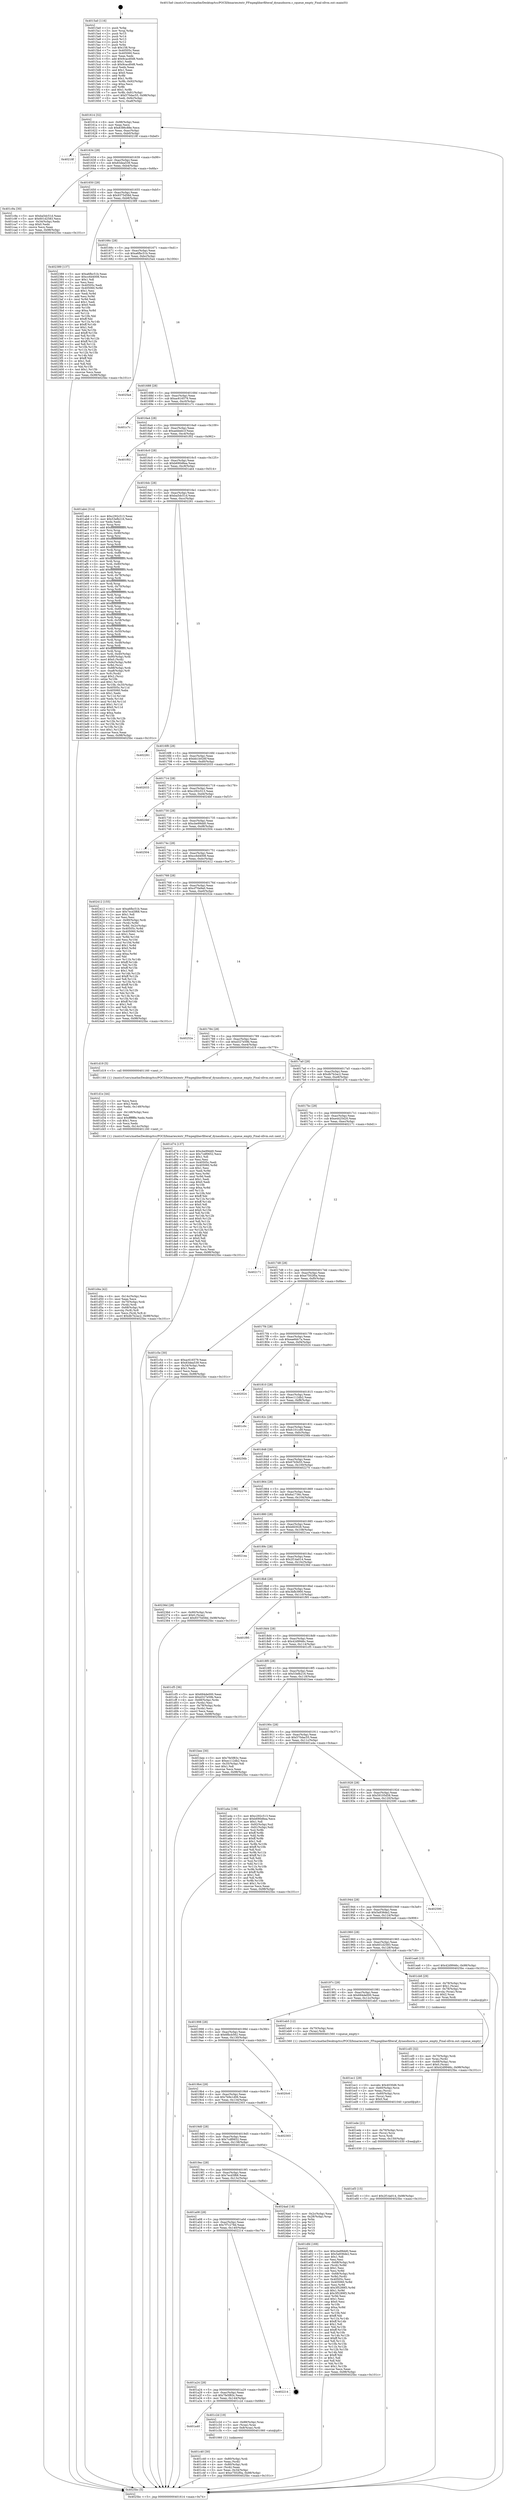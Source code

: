 digraph "0x4015a0" {
  label = "0x4015a0 (/mnt/c/Users/mathe/Desktop/tcc/POCII/binaries/extr_FFmpeglibavfilteraf_dynaudnorm.c_cqueue_empty_Final-ollvm.out::main(0))"
  labelloc = "t"
  node[shape=record]

  Entry [label="",width=0.3,height=0.3,shape=circle,fillcolor=black,style=filled]
  "0x401614" [label="{
     0x401614 [32]\l
     | [instrs]\l
     &nbsp;&nbsp;0x401614 \<+6\>: mov -0x98(%rbp),%eax\l
     &nbsp;&nbsp;0x40161a \<+2\>: mov %eax,%ecx\l
     &nbsp;&nbsp;0x40161c \<+6\>: sub $0x8386c88e,%ecx\l
     &nbsp;&nbsp;0x401622 \<+6\>: mov %eax,-0xac(%rbp)\l
     &nbsp;&nbsp;0x401628 \<+6\>: mov %ecx,-0xb0(%rbp)\l
     &nbsp;&nbsp;0x40162e \<+6\>: je 000000000040218f \<main+0xbef\>\l
  }"]
  "0x40218f" [label="{
     0x40218f\l
  }", style=dashed]
  "0x401634" [label="{
     0x401634 [28]\l
     | [instrs]\l
     &nbsp;&nbsp;0x401634 \<+5\>: jmp 0000000000401639 \<main+0x99\>\l
     &nbsp;&nbsp;0x401639 \<+6\>: mov -0xac(%rbp),%eax\l
     &nbsp;&nbsp;0x40163f \<+5\>: sub $0x83dea539,%eax\l
     &nbsp;&nbsp;0x401644 \<+6\>: mov %eax,-0xb4(%rbp)\l
     &nbsp;&nbsp;0x40164a \<+6\>: je 0000000000401c9a \<main+0x6fa\>\l
  }"]
  Exit [label="",width=0.3,height=0.3,shape=circle,fillcolor=black,style=filled,peripheries=2]
  "0x401c9a" [label="{
     0x401c9a [30]\l
     | [instrs]\l
     &nbsp;&nbsp;0x401c9a \<+5\>: mov $0xba5dc51d,%eax\l
     &nbsp;&nbsp;0x401c9f \<+5\>: mov $0x601d2583,%ecx\l
     &nbsp;&nbsp;0x401ca4 \<+3\>: mov -0x34(%rbp),%edx\l
     &nbsp;&nbsp;0x401ca7 \<+3\>: cmp $0x0,%edx\l
     &nbsp;&nbsp;0x401caa \<+3\>: cmove %ecx,%eax\l
     &nbsp;&nbsp;0x401cad \<+6\>: mov %eax,-0x98(%rbp)\l
     &nbsp;&nbsp;0x401cb3 \<+5\>: jmp 00000000004025bc \<main+0x101c\>\l
  }"]
  "0x401650" [label="{
     0x401650 [28]\l
     | [instrs]\l
     &nbsp;&nbsp;0x401650 \<+5\>: jmp 0000000000401655 \<main+0xb5\>\l
     &nbsp;&nbsp;0x401655 \<+6\>: mov -0xac(%rbp),%eax\l
     &nbsp;&nbsp;0x40165b \<+5\>: sub $0x9375d58d,%eax\l
     &nbsp;&nbsp;0x401660 \<+6\>: mov %eax,-0xb8(%rbp)\l
     &nbsp;&nbsp;0x401666 \<+6\>: je 0000000000402389 \<main+0xde9\>\l
  }"]
  "0x401ef3" [label="{
     0x401ef3 [15]\l
     | [instrs]\l
     &nbsp;&nbsp;0x401ef3 \<+10\>: movl $0x2f14a014,-0x98(%rbp)\l
     &nbsp;&nbsp;0x401efd \<+5\>: jmp 00000000004025bc \<main+0x101c\>\l
  }"]
  "0x402389" [label="{
     0x402389 [137]\l
     | [instrs]\l
     &nbsp;&nbsp;0x402389 \<+5\>: mov $0xa6fbc51b,%eax\l
     &nbsp;&nbsp;0x40238e \<+5\>: mov $0xcc6d4008,%ecx\l
     &nbsp;&nbsp;0x402393 \<+2\>: mov $0x1,%dl\l
     &nbsp;&nbsp;0x402395 \<+2\>: xor %esi,%esi\l
     &nbsp;&nbsp;0x402397 \<+7\>: mov 0x40505c,%edi\l
     &nbsp;&nbsp;0x40239e \<+8\>: mov 0x405060,%r8d\l
     &nbsp;&nbsp;0x4023a6 \<+3\>: sub $0x1,%esi\l
     &nbsp;&nbsp;0x4023a9 \<+3\>: mov %edi,%r9d\l
     &nbsp;&nbsp;0x4023ac \<+3\>: add %esi,%r9d\l
     &nbsp;&nbsp;0x4023af \<+4\>: imul %r9d,%edi\l
     &nbsp;&nbsp;0x4023b3 \<+3\>: and $0x1,%edi\l
     &nbsp;&nbsp;0x4023b6 \<+3\>: cmp $0x0,%edi\l
     &nbsp;&nbsp;0x4023b9 \<+4\>: sete %r10b\l
     &nbsp;&nbsp;0x4023bd \<+4\>: cmp $0xa,%r8d\l
     &nbsp;&nbsp;0x4023c1 \<+4\>: setl %r11b\l
     &nbsp;&nbsp;0x4023c5 \<+3\>: mov %r10b,%bl\l
     &nbsp;&nbsp;0x4023c8 \<+3\>: xor $0xff,%bl\l
     &nbsp;&nbsp;0x4023cb \<+3\>: mov %r11b,%r14b\l
     &nbsp;&nbsp;0x4023ce \<+4\>: xor $0xff,%r14b\l
     &nbsp;&nbsp;0x4023d2 \<+3\>: xor $0x1,%dl\l
     &nbsp;&nbsp;0x4023d5 \<+3\>: mov %bl,%r15b\l
     &nbsp;&nbsp;0x4023d8 \<+4\>: and $0xff,%r15b\l
     &nbsp;&nbsp;0x4023dc \<+3\>: and %dl,%r10b\l
     &nbsp;&nbsp;0x4023df \<+3\>: mov %r14b,%r12b\l
     &nbsp;&nbsp;0x4023e2 \<+4\>: and $0xff,%r12b\l
     &nbsp;&nbsp;0x4023e6 \<+3\>: and %dl,%r11b\l
     &nbsp;&nbsp;0x4023e9 \<+3\>: or %r10b,%r15b\l
     &nbsp;&nbsp;0x4023ec \<+3\>: or %r11b,%r12b\l
     &nbsp;&nbsp;0x4023ef \<+3\>: xor %r12b,%r15b\l
     &nbsp;&nbsp;0x4023f2 \<+3\>: or %r14b,%bl\l
     &nbsp;&nbsp;0x4023f5 \<+3\>: xor $0xff,%bl\l
     &nbsp;&nbsp;0x4023f8 \<+3\>: or $0x1,%dl\l
     &nbsp;&nbsp;0x4023fb \<+2\>: and %dl,%bl\l
     &nbsp;&nbsp;0x4023fd \<+3\>: or %bl,%r15b\l
     &nbsp;&nbsp;0x402400 \<+4\>: test $0x1,%r15b\l
     &nbsp;&nbsp;0x402404 \<+3\>: cmovne %ecx,%eax\l
     &nbsp;&nbsp;0x402407 \<+6\>: mov %eax,-0x98(%rbp)\l
     &nbsp;&nbsp;0x40240d \<+5\>: jmp 00000000004025bc \<main+0x101c\>\l
  }"]
  "0x40166c" [label="{
     0x40166c [28]\l
     | [instrs]\l
     &nbsp;&nbsp;0x40166c \<+5\>: jmp 0000000000401671 \<main+0xd1\>\l
     &nbsp;&nbsp;0x401671 \<+6\>: mov -0xac(%rbp),%eax\l
     &nbsp;&nbsp;0x401677 \<+5\>: sub $0xa6fbc51b,%eax\l
     &nbsp;&nbsp;0x40167c \<+6\>: mov %eax,-0xbc(%rbp)\l
     &nbsp;&nbsp;0x401682 \<+6\>: je 00000000004025a4 \<main+0x1004\>\l
  }"]
  "0x401ede" [label="{
     0x401ede [21]\l
     | [instrs]\l
     &nbsp;&nbsp;0x401ede \<+4\>: mov -0x70(%rbp),%rcx\l
     &nbsp;&nbsp;0x401ee2 \<+3\>: mov (%rcx),%rcx\l
     &nbsp;&nbsp;0x401ee5 \<+3\>: mov %rcx,%rdi\l
     &nbsp;&nbsp;0x401ee8 \<+6\>: mov %eax,-0x150(%rbp)\l
     &nbsp;&nbsp;0x401eee \<+5\>: call 0000000000401030 \<free@plt\>\l
     | [calls]\l
     &nbsp;&nbsp;0x401030 \{1\} (unknown)\l
  }"]
  "0x4025a4" [label="{
     0x4025a4\l
  }", style=dashed]
  "0x401688" [label="{
     0x401688 [28]\l
     | [instrs]\l
     &nbsp;&nbsp;0x401688 \<+5\>: jmp 000000000040168d \<main+0xed\>\l
     &nbsp;&nbsp;0x40168d \<+6\>: mov -0xac(%rbp),%eax\l
     &nbsp;&nbsp;0x401693 \<+5\>: sub $0xac616579,%eax\l
     &nbsp;&nbsp;0x401698 \<+6\>: mov %eax,-0xc0(%rbp)\l
     &nbsp;&nbsp;0x40169e \<+6\>: je 0000000000401c7c \<main+0x6dc\>\l
  }"]
  "0x401ec1" [label="{
     0x401ec1 [29]\l
     | [instrs]\l
     &nbsp;&nbsp;0x401ec1 \<+10\>: movabs $0x4030d6,%rdi\l
     &nbsp;&nbsp;0x401ecb \<+4\>: mov -0x60(%rbp),%rcx\l
     &nbsp;&nbsp;0x401ecf \<+2\>: mov %eax,(%rcx)\l
     &nbsp;&nbsp;0x401ed1 \<+4\>: mov -0x60(%rbp),%rcx\l
     &nbsp;&nbsp;0x401ed5 \<+2\>: mov (%rcx),%esi\l
     &nbsp;&nbsp;0x401ed7 \<+2\>: mov $0x0,%al\l
     &nbsp;&nbsp;0x401ed9 \<+5\>: call 0000000000401040 \<printf@plt\>\l
     | [calls]\l
     &nbsp;&nbsp;0x401040 \{1\} (unknown)\l
  }"]
  "0x401c7c" [label="{
     0x401c7c\l
  }", style=dashed]
  "0x4016a4" [label="{
     0x4016a4 [28]\l
     | [instrs]\l
     &nbsp;&nbsp;0x4016a4 \<+5\>: jmp 00000000004016a9 \<main+0x109\>\l
     &nbsp;&nbsp;0x4016a9 \<+6\>: mov -0xac(%rbp),%eax\l
     &nbsp;&nbsp;0x4016af \<+5\>: sub $0xaebbeb1f,%eax\l
     &nbsp;&nbsp;0x4016b4 \<+6\>: mov %eax,-0xc4(%rbp)\l
     &nbsp;&nbsp;0x4016ba \<+6\>: je 0000000000401f02 \<main+0x962\>\l
  }"]
  "0x401d4a" [label="{
     0x401d4a [42]\l
     | [instrs]\l
     &nbsp;&nbsp;0x401d4a \<+6\>: mov -0x14c(%rbp),%ecx\l
     &nbsp;&nbsp;0x401d50 \<+3\>: imul %eax,%ecx\l
     &nbsp;&nbsp;0x401d53 \<+4\>: mov -0x70(%rbp),%rdi\l
     &nbsp;&nbsp;0x401d57 \<+3\>: mov (%rdi),%rdi\l
     &nbsp;&nbsp;0x401d5a \<+4\>: mov -0x68(%rbp),%r8\l
     &nbsp;&nbsp;0x401d5e \<+3\>: movslq (%r8),%r8\l
     &nbsp;&nbsp;0x401d61 \<+4\>: mov %ecx,(%rdi,%r8,4)\l
     &nbsp;&nbsp;0x401d65 \<+10\>: movl $0xdb7b2ac2,-0x98(%rbp)\l
     &nbsp;&nbsp;0x401d6f \<+5\>: jmp 00000000004025bc \<main+0x101c\>\l
  }"]
  "0x401f02" [label="{
     0x401f02\l
  }", style=dashed]
  "0x4016c0" [label="{
     0x4016c0 [28]\l
     | [instrs]\l
     &nbsp;&nbsp;0x4016c0 \<+5\>: jmp 00000000004016c5 \<main+0x125\>\l
     &nbsp;&nbsp;0x4016c5 \<+6\>: mov -0xac(%rbp),%eax\l
     &nbsp;&nbsp;0x4016cb \<+5\>: sub $0xb690d6ea,%eax\l
     &nbsp;&nbsp;0x4016d0 \<+6\>: mov %eax,-0xc8(%rbp)\l
     &nbsp;&nbsp;0x4016d6 \<+6\>: je 0000000000401ab4 \<main+0x514\>\l
  }"]
  "0x401d1e" [label="{
     0x401d1e [44]\l
     | [instrs]\l
     &nbsp;&nbsp;0x401d1e \<+2\>: xor %ecx,%ecx\l
     &nbsp;&nbsp;0x401d20 \<+5\>: mov $0x2,%edx\l
     &nbsp;&nbsp;0x401d25 \<+6\>: mov %edx,-0x148(%rbp)\l
     &nbsp;&nbsp;0x401d2b \<+1\>: cltd\l
     &nbsp;&nbsp;0x401d2c \<+6\>: mov -0x148(%rbp),%esi\l
     &nbsp;&nbsp;0x401d32 \<+2\>: idiv %esi\l
     &nbsp;&nbsp;0x401d34 \<+6\>: imul $0xfffffffe,%edx,%edx\l
     &nbsp;&nbsp;0x401d3a \<+3\>: sub $0x1,%ecx\l
     &nbsp;&nbsp;0x401d3d \<+2\>: sub %ecx,%edx\l
     &nbsp;&nbsp;0x401d3f \<+6\>: mov %edx,-0x14c(%rbp)\l
     &nbsp;&nbsp;0x401d45 \<+5\>: call 0000000000401160 \<next_i\>\l
     | [calls]\l
     &nbsp;&nbsp;0x401160 \{1\} (/mnt/c/Users/mathe/Desktop/tcc/POCII/binaries/extr_FFmpeglibavfilteraf_dynaudnorm.c_cqueue_empty_Final-ollvm.out::next_i)\l
  }"]
  "0x401ab4" [label="{
     0x401ab4 [314]\l
     | [instrs]\l
     &nbsp;&nbsp;0x401ab4 \<+5\>: mov $0xc292c513,%eax\l
     &nbsp;&nbsp;0x401ab9 \<+5\>: mov $0x53efb216,%ecx\l
     &nbsp;&nbsp;0x401abe \<+2\>: xor %edx,%edx\l
     &nbsp;&nbsp;0x401ac0 \<+3\>: mov %rsp,%rsi\l
     &nbsp;&nbsp;0x401ac3 \<+4\>: add $0xfffffffffffffff0,%rsi\l
     &nbsp;&nbsp;0x401ac7 \<+3\>: mov %rsi,%rsp\l
     &nbsp;&nbsp;0x401aca \<+7\>: mov %rsi,-0x90(%rbp)\l
     &nbsp;&nbsp;0x401ad1 \<+3\>: mov %rsp,%rsi\l
     &nbsp;&nbsp;0x401ad4 \<+4\>: add $0xfffffffffffffff0,%rsi\l
     &nbsp;&nbsp;0x401ad8 \<+3\>: mov %rsi,%rsp\l
     &nbsp;&nbsp;0x401adb \<+3\>: mov %rsp,%rdi\l
     &nbsp;&nbsp;0x401ade \<+4\>: add $0xfffffffffffffff0,%rdi\l
     &nbsp;&nbsp;0x401ae2 \<+3\>: mov %rdi,%rsp\l
     &nbsp;&nbsp;0x401ae5 \<+7\>: mov %rdi,-0x88(%rbp)\l
     &nbsp;&nbsp;0x401aec \<+3\>: mov %rsp,%rdi\l
     &nbsp;&nbsp;0x401aef \<+4\>: add $0xfffffffffffffff0,%rdi\l
     &nbsp;&nbsp;0x401af3 \<+3\>: mov %rdi,%rsp\l
     &nbsp;&nbsp;0x401af6 \<+4\>: mov %rdi,-0x80(%rbp)\l
     &nbsp;&nbsp;0x401afa \<+3\>: mov %rsp,%rdi\l
     &nbsp;&nbsp;0x401afd \<+4\>: add $0xfffffffffffffff0,%rdi\l
     &nbsp;&nbsp;0x401b01 \<+3\>: mov %rdi,%rsp\l
     &nbsp;&nbsp;0x401b04 \<+4\>: mov %rdi,-0x78(%rbp)\l
     &nbsp;&nbsp;0x401b08 \<+3\>: mov %rsp,%rdi\l
     &nbsp;&nbsp;0x401b0b \<+4\>: add $0xfffffffffffffff0,%rdi\l
     &nbsp;&nbsp;0x401b0f \<+3\>: mov %rdi,%rsp\l
     &nbsp;&nbsp;0x401b12 \<+4\>: mov %rdi,-0x70(%rbp)\l
     &nbsp;&nbsp;0x401b16 \<+3\>: mov %rsp,%rdi\l
     &nbsp;&nbsp;0x401b19 \<+4\>: add $0xfffffffffffffff0,%rdi\l
     &nbsp;&nbsp;0x401b1d \<+3\>: mov %rdi,%rsp\l
     &nbsp;&nbsp;0x401b20 \<+4\>: mov %rdi,-0x68(%rbp)\l
     &nbsp;&nbsp;0x401b24 \<+3\>: mov %rsp,%rdi\l
     &nbsp;&nbsp;0x401b27 \<+4\>: add $0xfffffffffffffff0,%rdi\l
     &nbsp;&nbsp;0x401b2b \<+3\>: mov %rdi,%rsp\l
     &nbsp;&nbsp;0x401b2e \<+4\>: mov %rdi,-0x60(%rbp)\l
     &nbsp;&nbsp;0x401b32 \<+3\>: mov %rsp,%rdi\l
     &nbsp;&nbsp;0x401b35 \<+4\>: add $0xfffffffffffffff0,%rdi\l
     &nbsp;&nbsp;0x401b39 \<+3\>: mov %rdi,%rsp\l
     &nbsp;&nbsp;0x401b3c \<+4\>: mov %rdi,-0x58(%rbp)\l
     &nbsp;&nbsp;0x401b40 \<+3\>: mov %rsp,%rdi\l
     &nbsp;&nbsp;0x401b43 \<+4\>: add $0xfffffffffffffff0,%rdi\l
     &nbsp;&nbsp;0x401b47 \<+3\>: mov %rdi,%rsp\l
     &nbsp;&nbsp;0x401b4a \<+4\>: mov %rdi,-0x50(%rbp)\l
     &nbsp;&nbsp;0x401b4e \<+3\>: mov %rsp,%rdi\l
     &nbsp;&nbsp;0x401b51 \<+4\>: add $0xfffffffffffffff0,%rdi\l
     &nbsp;&nbsp;0x401b55 \<+3\>: mov %rdi,%rsp\l
     &nbsp;&nbsp;0x401b58 \<+4\>: mov %rdi,-0x48(%rbp)\l
     &nbsp;&nbsp;0x401b5c \<+3\>: mov %rsp,%rdi\l
     &nbsp;&nbsp;0x401b5f \<+4\>: add $0xfffffffffffffff0,%rdi\l
     &nbsp;&nbsp;0x401b63 \<+3\>: mov %rdi,%rsp\l
     &nbsp;&nbsp;0x401b66 \<+4\>: mov %rdi,-0x40(%rbp)\l
     &nbsp;&nbsp;0x401b6a \<+7\>: mov -0x90(%rbp),%rdi\l
     &nbsp;&nbsp;0x401b71 \<+6\>: movl $0x0,(%rdi)\l
     &nbsp;&nbsp;0x401b77 \<+7\>: mov -0x9c(%rbp),%r8d\l
     &nbsp;&nbsp;0x401b7e \<+3\>: mov %r8d,(%rsi)\l
     &nbsp;&nbsp;0x401b81 \<+7\>: mov -0x88(%rbp),%rdi\l
     &nbsp;&nbsp;0x401b88 \<+7\>: mov -0xa8(%rbp),%r9\l
     &nbsp;&nbsp;0x401b8f \<+3\>: mov %r9,(%rdi)\l
     &nbsp;&nbsp;0x401b92 \<+3\>: cmpl $0x2,(%rsi)\l
     &nbsp;&nbsp;0x401b95 \<+4\>: setne %r10b\l
     &nbsp;&nbsp;0x401b99 \<+4\>: and $0x1,%r10b\l
     &nbsp;&nbsp;0x401b9d \<+4\>: mov %r10b,-0x35(%rbp)\l
     &nbsp;&nbsp;0x401ba1 \<+8\>: mov 0x40505c,%r11d\l
     &nbsp;&nbsp;0x401ba9 \<+7\>: mov 0x405060,%ebx\l
     &nbsp;&nbsp;0x401bb0 \<+3\>: sub $0x1,%edx\l
     &nbsp;&nbsp;0x401bb3 \<+3\>: mov %r11d,%r14d\l
     &nbsp;&nbsp;0x401bb6 \<+3\>: add %edx,%r14d\l
     &nbsp;&nbsp;0x401bb9 \<+4\>: imul %r14d,%r11d\l
     &nbsp;&nbsp;0x401bbd \<+4\>: and $0x1,%r11d\l
     &nbsp;&nbsp;0x401bc1 \<+4\>: cmp $0x0,%r11d\l
     &nbsp;&nbsp;0x401bc5 \<+4\>: sete %r10b\l
     &nbsp;&nbsp;0x401bc9 \<+3\>: cmp $0xa,%ebx\l
     &nbsp;&nbsp;0x401bcc \<+4\>: setl %r15b\l
     &nbsp;&nbsp;0x401bd0 \<+3\>: mov %r10b,%r12b\l
     &nbsp;&nbsp;0x401bd3 \<+3\>: and %r15b,%r12b\l
     &nbsp;&nbsp;0x401bd6 \<+3\>: xor %r15b,%r10b\l
     &nbsp;&nbsp;0x401bd9 \<+3\>: or %r10b,%r12b\l
     &nbsp;&nbsp;0x401bdc \<+4\>: test $0x1,%r12b\l
     &nbsp;&nbsp;0x401be0 \<+3\>: cmovne %ecx,%eax\l
     &nbsp;&nbsp;0x401be3 \<+6\>: mov %eax,-0x98(%rbp)\l
     &nbsp;&nbsp;0x401be9 \<+5\>: jmp 00000000004025bc \<main+0x101c\>\l
  }"]
  "0x4016dc" [label="{
     0x4016dc [28]\l
     | [instrs]\l
     &nbsp;&nbsp;0x4016dc \<+5\>: jmp 00000000004016e1 \<main+0x141\>\l
     &nbsp;&nbsp;0x4016e1 \<+6\>: mov -0xac(%rbp),%eax\l
     &nbsp;&nbsp;0x4016e7 \<+5\>: sub $0xba5dc51d,%eax\l
     &nbsp;&nbsp;0x4016ec \<+6\>: mov %eax,-0xcc(%rbp)\l
     &nbsp;&nbsp;0x4016f2 \<+6\>: je 0000000000402261 \<main+0xcc1\>\l
  }"]
  "0x401cd5" [label="{
     0x401cd5 [32]\l
     | [instrs]\l
     &nbsp;&nbsp;0x401cd5 \<+4\>: mov -0x70(%rbp),%rdi\l
     &nbsp;&nbsp;0x401cd9 \<+3\>: mov %rax,(%rdi)\l
     &nbsp;&nbsp;0x401cdc \<+4\>: mov -0x68(%rbp),%rax\l
     &nbsp;&nbsp;0x401ce0 \<+6\>: movl $0x0,(%rax)\l
     &nbsp;&nbsp;0x401ce6 \<+10\>: movl $0x42d9946c,-0x98(%rbp)\l
     &nbsp;&nbsp;0x401cf0 \<+5\>: jmp 00000000004025bc \<main+0x101c\>\l
  }"]
  "0x402261" [label="{
     0x402261\l
  }", style=dashed]
  "0x4016f8" [label="{
     0x4016f8 [28]\l
     | [instrs]\l
     &nbsp;&nbsp;0x4016f8 \<+5\>: jmp 00000000004016fd \<main+0x15d\>\l
     &nbsp;&nbsp;0x4016fd \<+6\>: mov -0xac(%rbp),%eax\l
     &nbsp;&nbsp;0x401703 \<+5\>: sub $0xbb1b026f,%eax\l
     &nbsp;&nbsp;0x401708 \<+6\>: mov %eax,-0xd0(%rbp)\l
     &nbsp;&nbsp;0x40170e \<+6\>: je 0000000000402033 \<main+0xa93\>\l
  }"]
  "0x401c40" [label="{
     0x401c40 [30]\l
     | [instrs]\l
     &nbsp;&nbsp;0x401c40 \<+4\>: mov -0x80(%rbp),%rdi\l
     &nbsp;&nbsp;0x401c44 \<+2\>: mov %eax,(%rdi)\l
     &nbsp;&nbsp;0x401c46 \<+4\>: mov -0x80(%rbp),%rdi\l
     &nbsp;&nbsp;0x401c4a \<+2\>: mov (%rdi),%eax\l
     &nbsp;&nbsp;0x401c4c \<+3\>: mov %eax,-0x34(%rbp)\l
     &nbsp;&nbsp;0x401c4f \<+10\>: movl $0xe7502f0a,-0x98(%rbp)\l
     &nbsp;&nbsp;0x401c59 \<+5\>: jmp 00000000004025bc \<main+0x101c\>\l
  }"]
  "0x402033" [label="{
     0x402033\l
  }", style=dashed]
  "0x401714" [label="{
     0x401714 [28]\l
     | [instrs]\l
     &nbsp;&nbsp;0x401714 \<+5\>: jmp 0000000000401719 \<main+0x179\>\l
     &nbsp;&nbsp;0x401719 \<+6\>: mov -0xac(%rbp),%eax\l
     &nbsp;&nbsp;0x40171f \<+5\>: sub $0xc292c513,%eax\l
     &nbsp;&nbsp;0x401724 \<+6\>: mov %eax,-0xd4(%rbp)\l
     &nbsp;&nbsp;0x40172a \<+6\>: je 00000000004024bf \<main+0xf1f\>\l
  }"]
  "0x401a40" [label="{
     0x401a40\l
  }", style=dashed]
  "0x4024bf" [label="{
     0x4024bf\l
  }", style=dashed]
  "0x401730" [label="{
     0x401730 [28]\l
     | [instrs]\l
     &nbsp;&nbsp;0x401730 \<+5\>: jmp 0000000000401735 \<main+0x195\>\l
     &nbsp;&nbsp;0x401735 \<+6\>: mov -0xac(%rbp),%eax\l
     &nbsp;&nbsp;0x40173b \<+5\>: sub $0xcbe99dd0,%eax\l
     &nbsp;&nbsp;0x401740 \<+6\>: mov %eax,-0xd8(%rbp)\l
     &nbsp;&nbsp;0x401746 \<+6\>: je 0000000000402504 \<main+0xf64\>\l
  }"]
  "0x401c2d" [label="{
     0x401c2d [19]\l
     | [instrs]\l
     &nbsp;&nbsp;0x401c2d \<+7\>: mov -0x88(%rbp),%rax\l
     &nbsp;&nbsp;0x401c34 \<+3\>: mov (%rax),%rax\l
     &nbsp;&nbsp;0x401c37 \<+4\>: mov 0x8(%rax),%rdi\l
     &nbsp;&nbsp;0x401c3b \<+5\>: call 0000000000401060 \<atoi@plt\>\l
     | [calls]\l
     &nbsp;&nbsp;0x401060 \{1\} (unknown)\l
  }"]
  "0x402504" [label="{
     0x402504\l
  }", style=dashed]
  "0x40174c" [label="{
     0x40174c [28]\l
     | [instrs]\l
     &nbsp;&nbsp;0x40174c \<+5\>: jmp 0000000000401751 \<main+0x1b1\>\l
     &nbsp;&nbsp;0x401751 \<+6\>: mov -0xac(%rbp),%eax\l
     &nbsp;&nbsp;0x401757 \<+5\>: sub $0xcc6d4008,%eax\l
     &nbsp;&nbsp;0x40175c \<+6\>: mov %eax,-0xdc(%rbp)\l
     &nbsp;&nbsp;0x401762 \<+6\>: je 0000000000402412 \<main+0xe72\>\l
  }"]
  "0x401a24" [label="{
     0x401a24 [28]\l
     | [instrs]\l
     &nbsp;&nbsp;0x401a24 \<+5\>: jmp 0000000000401a29 \<main+0x489\>\l
     &nbsp;&nbsp;0x401a29 \<+6\>: mov -0xac(%rbp),%eax\l
     &nbsp;&nbsp;0x401a2f \<+5\>: sub $0x7fe5f83c,%eax\l
     &nbsp;&nbsp;0x401a34 \<+6\>: mov %eax,-0x144(%rbp)\l
     &nbsp;&nbsp;0x401a3a \<+6\>: je 0000000000401c2d \<main+0x68d\>\l
  }"]
  "0x402412" [label="{
     0x402412 [155]\l
     | [instrs]\l
     &nbsp;&nbsp;0x402412 \<+5\>: mov $0xa6fbc51b,%eax\l
     &nbsp;&nbsp;0x402417 \<+5\>: mov $0x7ecd3f68,%ecx\l
     &nbsp;&nbsp;0x40241c \<+2\>: mov $0x1,%dl\l
     &nbsp;&nbsp;0x40241e \<+2\>: xor %esi,%esi\l
     &nbsp;&nbsp;0x402420 \<+7\>: mov -0x90(%rbp),%rdi\l
     &nbsp;&nbsp;0x402427 \<+3\>: mov (%rdi),%r8d\l
     &nbsp;&nbsp;0x40242a \<+4\>: mov %r8d,-0x2c(%rbp)\l
     &nbsp;&nbsp;0x40242e \<+8\>: mov 0x40505c,%r8d\l
     &nbsp;&nbsp;0x402436 \<+8\>: mov 0x405060,%r9d\l
     &nbsp;&nbsp;0x40243e \<+3\>: sub $0x1,%esi\l
     &nbsp;&nbsp;0x402441 \<+3\>: mov %r8d,%r10d\l
     &nbsp;&nbsp;0x402444 \<+3\>: add %esi,%r10d\l
     &nbsp;&nbsp;0x402447 \<+4\>: imul %r10d,%r8d\l
     &nbsp;&nbsp;0x40244b \<+4\>: and $0x1,%r8d\l
     &nbsp;&nbsp;0x40244f \<+4\>: cmp $0x0,%r8d\l
     &nbsp;&nbsp;0x402453 \<+4\>: sete %r11b\l
     &nbsp;&nbsp;0x402457 \<+4\>: cmp $0xa,%r9d\l
     &nbsp;&nbsp;0x40245b \<+3\>: setl %bl\l
     &nbsp;&nbsp;0x40245e \<+3\>: mov %r11b,%r14b\l
     &nbsp;&nbsp;0x402461 \<+4\>: xor $0xff,%r14b\l
     &nbsp;&nbsp;0x402465 \<+3\>: mov %bl,%r15b\l
     &nbsp;&nbsp;0x402468 \<+4\>: xor $0xff,%r15b\l
     &nbsp;&nbsp;0x40246c \<+3\>: xor $0x1,%dl\l
     &nbsp;&nbsp;0x40246f \<+3\>: mov %r14b,%r12b\l
     &nbsp;&nbsp;0x402472 \<+4\>: and $0xff,%r12b\l
     &nbsp;&nbsp;0x402476 \<+3\>: and %dl,%r11b\l
     &nbsp;&nbsp;0x402479 \<+3\>: mov %r15b,%r13b\l
     &nbsp;&nbsp;0x40247c \<+4\>: and $0xff,%r13b\l
     &nbsp;&nbsp;0x402480 \<+2\>: and %dl,%bl\l
     &nbsp;&nbsp;0x402482 \<+3\>: or %r11b,%r12b\l
     &nbsp;&nbsp;0x402485 \<+3\>: or %bl,%r13b\l
     &nbsp;&nbsp;0x402488 \<+3\>: xor %r13b,%r12b\l
     &nbsp;&nbsp;0x40248b \<+3\>: or %r15b,%r14b\l
     &nbsp;&nbsp;0x40248e \<+4\>: xor $0xff,%r14b\l
     &nbsp;&nbsp;0x402492 \<+3\>: or $0x1,%dl\l
     &nbsp;&nbsp;0x402495 \<+3\>: and %dl,%r14b\l
     &nbsp;&nbsp;0x402498 \<+3\>: or %r14b,%r12b\l
     &nbsp;&nbsp;0x40249b \<+4\>: test $0x1,%r12b\l
     &nbsp;&nbsp;0x40249f \<+3\>: cmovne %ecx,%eax\l
     &nbsp;&nbsp;0x4024a2 \<+6\>: mov %eax,-0x98(%rbp)\l
     &nbsp;&nbsp;0x4024a8 \<+5\>: jmp 00000000004025bc \<main+0x101c\>\l
  }"]
  "0x401768" [label="{
     0x401768 [28]\l
     | [instrs]\l
     &nbsp;&nbsp;0x401768 \<+5\>: jmp 000000000040176d \<main+0x1cd\>\l
     &nbsp;&nbsp;0x40176d \<+6\>: mov -0xac(%rbp),%eax\l
     &nbsp;&nbsp;0x401773 \<+5\>: sub $0xcf70a9a0,%eax\l
     &nbsp;&nbsp;0x401778 \<+6\>: mov %eax,-0xe0(%rbp)\l
     &nbsp;&nbsp;0x40177e \<+6\>: je 000000000040252e \<main+0xf8e\>\l
  }"]
  "0x402214" [label="{
     0x402214\l
  }", style=dashed]
  "0x40252e" [label="{
     0x40252e\l
  }", style=dashed]
  "0x401784" [label="{
     0x401784 [28]\l
     | [instrs]\l
     &nbsp;&nbsp;0x401784 \<+5\>: jmp 0000000000401789 \<main+0x1e9\>\l
     &nbsp;&nbsp;0x401789 \<+6\>: mov -0xac(%rbp),%eax\l
     &nbsp;&nbsp;0x40178f \<+5\>: sub $0xd327e59b,%eax\l
     &nbsp;&nbsp;0x401794 \<+6\>: mov %eax,-0xe4(%rbp)\l
     &nbsp;&nbsp;0x40179a \<+6\>: je 0000000000401d19 \<main+0x779\>\l
  }"]
  "0x401a08" [label="{
     0x401a08 [28]\l
     | [instrs]\l
     &nbsp;&nbsp;0x401a08 \<+5\>: jmp 0000000000401a0d \<main+0x46d\>\l
     &nbsp;&nbsp;0x401a0d \<+6\>: mov -0xac(%rbp),%eax\l
     &nbsp;&nbsp;0x401a13 \<+5\>: sub $0x7f7c278d,%eax\l
     &nbsp;&nbsp;0x401a18 \<+6\>: mov %eax,-0x140(%rbp)\l
     &nbsp;&nbsp;0x401a1e \<+6\>: je 0000000000402214 \<main+0xc74\>\l
  }"]
  "0x401d19" [label="{
     0x401d19 [5]\l
     | [instrs]\l
     &nbsp;&nbsp;0x401d19 \<+5\>: call 0000000000401160 \<next_i\>\l
     | [calls]\l
     &nbsp;&nbsp;0x401160 \{1\} (/mnt/c/Users/mathe/Desktop/tcc/POCII/binaries/extr_FFmpeglibavfilteraf_dynaudnorm.c_cqueue_empty_Final-ollvm.out::next_i)\l
  }"]
  "0x4017a0" [label="{
     0x4017a0 [28]\l
     | [instrs]\l
     &nbsp;&nbsp;0x4017a0 \<+5\>: jmp 00000000004017a5 \<main+0x205\>\l
     &nbsp;&nbsp;0x4017a5 \<+6\>: mov -0xac(%rbp),%eax\l
     &nbsp;&nbsp;0x4017ab \<+5\>: sub $0xdb7b2ac2,%eax\l
     &nbsp;&nbsp;0x4017b0 \<+6\>: mov %eax,-0xe8(%rbp)\l
     &nbsp;&nbsp;0x4017b6 \<+6\>: je 0000000000401d74 \<main+0x7d4\>\l
  }"]
  "0x4024ad" [label="{
     0x4024ad [18]\l
     | [instrs]\l
     &nbsp;&nbsp;0x4024ad \<+3\>: mov -0x2c(%rbp),%eax\l
     &nbsp;&nbsp;0x4024b0 \<+4\>: lea -0x28(%rbp),%rsp\l
     &nbsp;&nbsp;0x4024b4 \<+1\>: pop %rbx\l
     &nbsp;&nbsp;0x4024b5 \<+2\>: pop %r12\l
     &nbsp;&nbsp;0x4024b7 \<+2\>: pop %r13\l
     &nbsp;&nbsp;0x4024b9 \<+2\>: pop %r14\l
     &nbsp;&nbsp;0x4024bb \<+2\>: pop %r15\l
     &nbsp;&nbsp;0x4024bd \<+1\>: pop %rbp\l
     &nbsp;&nbsp;0x4024be \<+1\>: ret\l
  }"]
  "0x401d74" [label="{
     0x401d74 [137]\l
     | [instrs]\l
     &nbsp;&nbsp;0x401d74 \<+5\>: mov $0xcbe99dd0,%eax\l
     &nbsp;&nbsp;0x401d79 \<+5\>: mov $0x7cdf0652,%ecx\l
     &nbsp;&nbsp;0x401d7e \<+2\>: mov $0x1,%dl\l
     &nbsp;&nbsp;0x401d80 \<+2\>: xor %esi,%esi\l
     &nbsp;&nbsp;0x401d82 \<+7\>: mov 0x40505c,%edi\l
     &nbsp;&nbsp;0x401d89 \<+8\>: mov 0x405060,%r8d\l
     &nbsp;&nbsp;0x401d91 \<+3\>: sub $0x1,%esi\l
     &nbsp;&nbsp;0x401d94 \<+3\>: mov %edi,%r9d\l
     &nbsp;&nbsp;0x401d97 \<+3\>: add %esi,%r9d\l
     &nbsp;&nbsp;0x401d9a \<+4\>: imul %r9d,%edi\l
     &nbsp;&nbsp;0x401d9e \<+3\>: and $0x1,%edi\l
     &nbsp;&nbsp;0x401da1 \<+3\>: cmp $0x0,%edi\l
     &nbsp;&nbsp;0x401da4 \<+4\>: sete %r10b\l
     &nbsp;&nbsp;0x401da8 \<+4\>: cmp $0xa,%r8d\l
     &nbsp;&nbsp;0x401dac \<+4\>: setl %r11b\l
     &nbsp;&nbsp;0x401db0 \<+3\>: mov %r10b,%bl\l
     &nbsp;&nbsp;0x401db3 \<+3\>: xor $0xff,%bl\l
     &nbsp;&nbsp;0x401db6 \<+3\>: mov %r11b,%r14b\l
     &nbsp;&nbsp;0x401db9 \<+4\>: xor $0xff,%r14b\l
     &nbsp;&nbsp;0x401dbd \<+3\>: xor $0x0,%dl\l
     &nbsp;&nbsp;0x401dc0 \<+3\>: mov %bl,%r15b\l
     &nbsp;&nbsp;0x401dc3 \<+4\>: and $0x0,%r15b\l
     &nbsp;&nbsp;0x401dc7 \<+3\>: and %dl,%r10b\l
     &nbsp;&nbsp;0x401dca \<+3\>: mov %r14b,%r12b\l
     &nbsp;&nbsp;0x401dcd \<+4\>: and $0x0,%r12b\l
     &nbsp;&nbsp;0x401dd1 \<+3\>: and %dl,%r11b\l
     &nbsp;&nbsp;0x401dd4 \<+3\>: or %r10b,%r15b\l
     &nbsp;&nbsp;0x401dd7 \<+3\>: or %r11b,%r12b\l
     &nbsp;&nbsp;0x401dda \<+3\>: xor %r12b,%r15b\l
     &nbsp;&nbsp;0x401ddd \<+3\>: or %r14b,%bl\l
     &nbsp;&nbsp;0x401de0 \<+3\>: xor $0xff,%bl\l
     &nbsp;&nbsp;0x401de3 \<+3\>: or $0x0,%dl\l
     &nbsp;&nbsp;0x401de6 \<+2\>: and %dl,%bl\l
     &nbsp;&nbsp;0x401de8 \<+3\>: or %bl,%r15b\l
     &nbsp;&nbsp;0x401deb \<+4\>: test $0x1,%r15b\l
     &nbsp;&nbsp;0x401def \<+3\>: cmovne %ecx,%eax\l
     &nbsp;&nbsp;0x401df2 \<+6\>: mov %eax,-0x98(%rbp)\l
     &nbsp;&nbsp;0x401df8 \<+5\>: jmp 00000000004025bc \<main+0x101c\>\l
  }"]
  "0x4017bc" [label="{
     0x4017bc [28]\l
     | [instrs]\l
     &nbsp;&nbsp;0x4017bc \<+5\>: jmp 00000000004017c1 \<main+0x221\>\l
     &nbsp;&nbsp;0x4017c1 \<+6\>: mov -0xac(%rbp),%eax\l
     &nbsp;&nbsp;0x4017c7 \<+5\>: sub $0xe4425420,%eax\l
     &nbsp;&nbsp;0x4017cc \<+6\>: mov %eax,-0xec(%rbp)\l
     &nbsp;&nbsp;0x4017d2 \<+6\>: je 0000000000402171 \<main+0xbd1\>\l
  }"]
  "0x4019ec" [label="{
     0x4019ec [28]\l
     | [instrs]\l
     &nbsp;&nbsp;0x4019ec \<+5\>: jmp 00000000004019f1 \<main+0x451\>\l
     &nbsp;&nbsp;0x4019f1 \<+6\>: mov -0xac(%rbp),%eax\l
     &nbsp;&nbsp;0x4019f7 \<+5\>: sub $0x7ecd3f68,%eax\l
     &nbsp;&nbsp;0x4019fc \<+6\>: mov %eax,-0x13c(%rbp)\l
     &nbsp;&nbsp;0x401a02 \<+6\>: je 00000000004024ad \<main+0xf0d\>\l
  }"]
  "0x402171" [label="{
     0x402171\l
  }", style=dashed]
  "0x4017d8" [label="{
     0x4017d8 [28]\l
     | [instrs]\l
     &nbsp;&nbsp;0x4017d8 \<+5\>: jmp 00000000004017dd \<main+0x23d\>\l
     &nbsp;&nbsp;0x4017dd \<+6\>: mov -0xac(%rbp),%eax\l
     &nbsp;&nbsp;0x4017e3 \<+5\>: sub $0xe7502f0a,%eax\l
     &nbsp;&nbsp;0x4017e8 \<+6\>: mov %eax,-0xf0(%rbp)\l
     &nbsp;&nbsp;0x4017ee \<+6\>: je 0000000000401c5e \<main+0x6be\>\l
  }"]
  "0x401dfd" [label="{
     0x401dfd [169]\l
     | [instrs]\l
     &nbsp;&nbsp;0x401dfd \<+5\>: mov $0xcbe99dd0,%eax\l
     &nbsp;&nbsp;0x401e02 \<+5\>: mov $0x5a936de2,%ecx\l
     &nbsp;&nbsp;0x401e07 \<+2\>: mov $0x1,%dl\l
     &nbsp;&nbsp;0x401e09 \<+2\>: xor %esi,%esi\l
     &nbsp;&nbsp;0x401e0b \<+4\>: mov -0x68(%rbp),%rdi\l
     &nbsp;&nbsp;0x401e0f \<+3\>: mov (%rdi),%r8d\l
     &nbsp;&nbsp;0x401e12 \<+3\>: sub $0x1,%esi\l
     &nbsp;&nbsp;0x401e15 \<+3\>: sub %esi,%r8d\l
     &nbsp;&nbsp;0x401e18 \<+4\>: mov -0x68(%rbp),%rdi\l
     &nbsp;&nbsp;0x401e1c \<+3\>: mov %r8d,(%rdi)\l
     &nbsp;&nbsp;0x401e1f \<+7\>: mov 0x40505c,%esi\l
     &nbsp;&nbsp;0x401e26 \<+8\>: mov 0x405060,%r8d\l
     &nbsp;&nbsp;0x401e2e \<+3\>: mov %esi,%r9d\l
     &nbsp;&nbsp;0x401e31 \<+7\>: add $0x3f5289f3,%r9d\l
     &nbsp;&nbsp;0x401e38 \<+4\>: sub $0x1,%r9d\l
     &nbsp;&nbsp;0x401e3c \<+7\>: sub $0x3f5289f3,%r9d\l
     &nbsp;&nbsp;0x401e43 \<+4\>: imul %r9d,%esi\l
     &nbsp;&nbsp;0x401e47 \<+3\>: and $0x1,%esi\l
     &nbsp;&nbsp;0x401e4a \<+3\>: cmp $0x0,%esi\l
     &nbsp;&nbsp;0x401e4d \<+4\>: sete %r10b\l
     &nbsp;&nbsp;0x401e51 \<+4\>: cmp $0xa,%r8d\l
     &nbsp;&nbsp;0x401e55 \<+4\>: setl %r11b\l
     &nbsp;&nbsp;0x401e59 \<+3\>: mov %r10b,%bl\l
     &nbsp;&nbsp;0x401e5c \<+3\>: xor $0xff,%bl\l
     &nbsp;&nbsp;0x401e5f \<+3\>: mov %r11b,%r14b\l
     &nbsp;&nbsp;0x401e62 \<+4\>: xor $0xff,%r14b\l
     &nbsp;&nbsp;0x401e66 \<+3\>: xor $0x1,%dl\l
     &nbsp;&nbsp;0x401e69 \<+3\>: mov %bl,%r15b\l
     &nbsp;&nbsp;0x401e6c \<+4\>: and $0xff,%r15b\l
     &nbsp;&nbsp;0x401e70 \<+3\>: and %dl,%r10b\l
     &nbsp;&nbsp;0x401e73 \<+3\>: mov %r14b,%r12b\l
     &nbsp;&nbsp;0x401e76 \<+4\>: and $0xff,%r12b\l
     &nbsp;&nbsp;0x401e7a \<+3\>: and %dl,%r11b\l
     &nbsp;&nbsp;0x401e7d \<+3\>: or %r10b,%r15b\l
     &nbsp;&nbsp;0x401e80 \<+3\>: or %r11b,%r12b\l
     &nbsp;&nbsp;0x401e83 \<+3\>: xor %r12b,%r15b\l
     &nbsp;&nbsp;0x401e86 \<+3\>: or %r14b,%bl\l
     &nbsp;&nbsp;0x401e89 \<+3\>: xor $0xff,%bl\l
     &nbsp;&nbsp;0x401e8c \<+3\>: or $0x1,%dl\l
     &nbsp;&nbsp;0x401e8f \<+2\>: and %dl,%bl\l
     &nbsp;&nbsp;0x401e91 \<+3\>: or %bl,%r15b\l
     &nbsp;&nbsp;0x401e94 \<+4\>: test $0x1,%r15b\l
     &nbsp;&nbsp;0x401e98 \<+3\>: cmovne %ecx,%eax\l
     &nbsp;&nbsp;0x401e9b \<+6\>: mov %eax,-0x98(%rbp)\l
     &nbsp;&nbsp;0x401ea1 \<+5\>: jmp 00000000004025bc \<main+0x101c\>\l
  }"]
  "0x401c5e" [label="{
     0x401c5e [30]\l
     | [instrs]\l
     &nbsp;&nbsp;0x401c5e \<+5\>: mov $0xac616579,%eax\l
     &nbsp;&nbsp;0x401c63 \<+5\>: mov $0x83dea539,%ecx\l
     &nbsp;&nbsp;0x401c68 \<+3\>: mov -0x34(%rbp),%edx\l
     &nbsp;&nbsp;0x401c6b \<+3\>: cmp $0x1,%edx\l
     &nbsp;&nbsp;0x401c6e \<+3\>: cmovl %ecx,%eax\l
     &nbsp;&nbsp;0x401c71 \<+6\>: mov %eax,-0x98(%rbp)\l
     &nbsp;&nbsp;0x401c77 \<+5\>: jmp 00000000004025bc \<main+0x101c\>\l
  }"]
  "0x4017f4" [label="{
     0x4017f4 [28]\l
     | [instrs]\l
     &nbsp;&nbsp;0x4017f4 \<+5\>: jmp 00000000004017f9 \<main+0x259\>\l
     &nbsp;&nbsp;0x4017f9 \<+6\>: mov -0xac(%rbp),%eax\l
     &nbsp;&nbsp;0x4017ff \<+5\>: sub $0xeae6dc7a,%eax\l
     &nbsp;&nbsp;0x401804 \<+6\>: mov %eax,-0xf4(%rbp)\l
     &nbsp;&nbsp;0x40180a \<+6\>: je 0000000000402024 \<main+0xa84\>\l
  }"]
  "0x4019d0" [label="{
     0x4019d0 [28]\l
     | [instrs]\l
     &nbsp;&nbsp;0x4019d0 \<+5\>: jmp 00000000004019d5 \<main+0x435\>\l
     &nbsp;&nbsp;0x4019d5 \<+6\>: mov -0xac(%rbp),%eax\l
     &nbsp;&nbsp;0x4019db \<+5\>: sub $0x7cdf0652,%eax\l
     &nbsp;&nbsp;0x4019e0 \<+6\>: mov %eax,-0x138(%rbp)\l
     &nbsp;&nbsp;0x4019e6 \<+6\>: je 0000000000401dfd \<main+0x85d\>\l
  }"]
  "0x402024" [label="{
     0x402024\l
  }", style=dashed]
  "0x401810" [label="{
     0x401810 [28]\l
     | [instrs]\l
     &nbsp;&nbsp;0x401810 \<+5\>: jmp 0000000000401815 \<main+0x275\>\l
     &nbsp;&nbsp;0x401815 \<+6\>: mov -0xac(%rbp),%eax\l
     &nbsp;&nbsp;0x40181b \<+5\>: sub $0xec112db2,%eax\l
     &nbsp;&nbsp;0x401820 \<+6\>: mov %eax,-0xf8(%rbp)\l
     &nbsp;&nbsp;0x401826 \<+6\>: je 0000000000401c0c \<main+0x66c\>\l
  }"]
  "0x402303" [label="{
     0x402303\l
  }", style=dashed]
  "0x401c0c" [label="{
     0x401c0c\l
  }", style=dashed]
  "0x40182c" [label="{
     0x40182c [28]\l
     | [instrs]\l
     &nbsp;&nbsp;0x40182c \<+5\>: jmp 0000000000401831 \<main+0x291\>\l
     &nbsp;&nbsp;0x401831 \<+6\>: mov -0xac(%rbp),%eax\l
     &nbsp;&nbsp;0x401837 \<+5\>: sub $0xfc101cd9,%eax\l
     &nbsp;&nbsp;0x40183c \<+6\>: mov %eax,-0xfc(%rbp)\l
     &nbsp;&nbsp;0x401842 \<+6\>: je 000000000040256b \<main+0xfcb\>\l
  }"]
  "0x4019b4" [label="{
     0x4019b4 [28]\l
     | [instrs]\l
     &nbsp;&nbsp;0x4019b4 \<+5\>: jmp 00000000004019b9 \<main+0x419\>\l
     &nbsp;&nbsp;0x4019b9 \<+6\>: mov -0xac(%rbp),%eax\l
     &nbsp;&nbsp;0x4019bf \<+5\>: sub $0x7b9e1d06,%eax\l
     &nbsp;&nbsp;0x4019c4 \<+6\>: mov %eax,-0x134(%rbp)\l
     &nbsp;&nbsp;0x4019ca \<+6\>: je 0000000000402303 \<main+0xd63\>\l
  }"]
  "0x40256b" [label="{
     0x40256b\l
  }", style=dashed]
  "0x401848" [label="{
     0x401848 [28]\l
     | [instrs]\l
     &nbsp;&nbsp;0x401848 \<+5\>: jmp 000000000040184d \<main+0x2ad\>\l
     &nbsp;&nbsp;0x40184d \<+6\>: mov -0xac(%rbp),%eax\l
     &nbsp;&nbsp;0x401853 \<+5\>: sub $0x67b5b55,%eax\l
     &nbsp;&nbsp;0x401858 \<+6\>: mov %eax,-0x100(%rbp)\l
     &nbsp;&nbsp;0x40185e \<+6\>: je 0000000000402270 \<main+0xcd0\>\l
  }"]
  "0x4020c6" [label="{
     0x4020c6\l
  }", style=dashed]
  "0x402270" [label="{
     0x402270\l
  }", style=dashed]
  "0x401864" [label="{
     0x401864 [28]\l
     | [instrs]\l
     &nbsp;&nbsp;0x401864 \<+5\>: jmp 0000000000401869 \<main+0x2c9\>\l
     &nbsp;&nbsp;0x401869 \<+6\>: mov -0xac(%rbp),%eax\l
     &nbsp;&nbsp;0x40186f \<+5\>: sub $0x6a1736c,%eax\l
     &nbsp;&nbsp;0x401874 \<+6\>: mov %eax,-0x104(%rbp)\l
     &nbsp;&nbsp;0x40187a \<+6\>: je 000000000040235e \<main+0xdbe\>\l
  }"]
  "0x401998" [label="{
     0x401998 [28]\l
     | [instrs]\l
     &nbsp;&nbsp;0x401998 \<+5\>: jmp 000000000040199d \<main+0x3fd\>\l
     &nbsp;&nbsp;0x40199d \<+6\>: mov -0xac(%rbp),%eax\l
     &nbsp;&nbsp;0x4019a3 \<+5\>: sub $0x6fbcb562,%eax\l
     &nbsp;&nbsp;0x4019a8 \<+6\>: mov %eax,-0x130(%rbp)\l
     &nbsp;&nbsp;0x4019ae \<+6\>: je 00000000004020c6 \<main+0xb26\>\l
  }"]
  "0x40235e" [label="{
     0x40235e\l
  }", style=dashed]
  "0x401880" [label="{
     0x401880 [28]\l
     | [instrs]\l
     &nbsp;&nbsp;0x401880 \<+5\>: jmp 0000000000401885 \<main+0x2e5\>\l
     &nbsp;&nbsp;0x401885 \<+6\>: mov -0xac(%rbp),%eax\l
     &nbsp;&nbsp;0x40188b \<+5\>: sub $0xbfd3028,%eax\l
     &nbsp;&nbsp;0x401890 \<+6\>: mov %eax,-0x108(%rbp)\l
     &nbsp;&nbsp;0x401896 \<+6\>: je 00000000004021ea \<main+0xc4a\>\l
  }"]
  "0x401eb5" [label="{
     0x401eb5 [12]\l
     | [instrs]\l
     &nbsp;&nbsp;0x401eb5 \<+4\>: mov -0x70(%rbp),%rax\l
     &nbsp;&nbsp;0x401eb9 \<+3\>: mov (%rax),%rdi\l
     &nbsp;&nbsp;0x401ebc \<+5\>: call 0000000000401560 \<cqueue_empty\>\l
     | [calls]\l
     &nbsp;&nbsp;0x401560 \{1\} (/mnt/c/Users/mathe/Desktop/tcc/POCII/binaries/extr_FFmpeglibavfilteraf_dynaudnorm.c_cqueue_empty_Final-ollvm.out::cqueue_empty)\l
  }"]
  "0x4021ea" [label="{
     0x4021ea\l
  }", style=dashed]
  "0x40189c" [label="{
     0x40189c [28]\l
     | [instrs]\l
     &nbsp;&nbsp;0x40189c \<+5\>: jmp 00000000004018a1 \<main+0x301\>\l
     &nbsp;&nbsp;0x4018a1 \<+6\>: mov -0xac(%rbp),%eax\l
     &nbsp;&nbsp;0x4018a7 \<+5\>: sub $0x2f14a014,%eax\l
     &nbsp;&nbsp;0x4018ac \<+6\>: mov %eax,-0x10c(%rbp)\l
     &nbsp;&nbsp;0x4018b2 \<+6\>: je 000000000040236d \<main+0xdcd\>\l
  }"]
  "0x40197c" [label="{
     0x40197c [28]\l
     | [instrs]\l
     &nbsp;&nbsp;0x40197c \<+5\>: jmp 0000000000401981 \<main+0x3e1\>\l
     &nbsp;&nbsp;0x401981 \<+6\>: mov -0xac(%rbp),%eax\l
     &nbsp;&nbsp;0x401987 \<+5\>: sub $0x694de000,%eax\l
     &nbsp;&nbsp;0x40198c \<+6\>: mov %eax,-0x12c(%rbp)\l
     &nbsp;&nbsp;0x401992 \<+6\>: je 0000000000401eb5 \<main+0x915\>\l
  }"]
  "0x40236d" [label="{
     0x40236d [28]\l
     | [instrs]\l
     &nbsp;&nbsp;0x40236d \<+7\>: mov -0x90(%rbp),%rax\l
     &nbsp;&nbsp;0x402374 \<+6\>: movl $0x0,(%rax)\l
     &nbsp;&nbsp;0x40237a \<+10\>: movl $0x9375d58d,-0x98(%rbp)\l
     &nbsp;&nbsp;0x402384 \<+5\>: jmp 00000000004025bc \<main+0x101c\>\l
  }"]
  "0x4018b8" [label="{
     0x4018b8 [28]\l
     | [instrs]\l
     &nbsp;&nbsp;0x4018b8 \<+5\>: jmp 00000000004018bd \<main+0x31d\>\l
     &nbsp;&nbsp;0x4018bd \<+6\>: mov -0xac(%rbp),%eax\l
     &nbsp;&nbsp;0x4018c3 \<+5\>: sub $0x3bfb3900,%eax\l
     &nbsp;&nbsp;0x4018c8 \<+6\>: mov %eax,-0x110(%rbp)\l
     &nbsp;&nbsp;0x4018ce \<+6\>: je 0000000000401f95 \<main+0x9f5\>\l
  }"]
  "0x401cb8" [label="{
     0x401cb8 [29]\l
     | [instrs]\l
     &nbsp;&nbsp;0x401cb8 \<+4\>: mov -0x78(%rbp),%rax\l
     &nbsp;&nbsp;0x401cbc \<+6\>: movl $0x1,(%rax)\l
     &nbsp;&nbsp;0x401cc2 \<+4\>: mov -0x78(%rbp),%rax\l
     &nbsp;&nbsp;0x401cc6 \<+3\>: movslq (%rax),%rax\l
     &nbsp;&nbsp;0x401cc9 \<+4\>: shl $0x2,%rax\l
     &nbsp;&nbsp;0x401ccd \<+3\>: mov %rax,%rdi\l
     &nbsp;&nbsp;0x401cd0 \<+5\>: call 0000000000401050 \<malloc@plt\>\l
     | [calls]\l
     &nbsp;&nbsp;0x401050 \{1\} (unknown)\l
  }"]
  "0x401f95" [label="{
     0x401f95\l
  }", style=dashed]
  "0x4018d4" [label="{
     0x4018d4 [28]\l
     | [instrs]\l
     &nbsp;&nbsp;0x4018d4 \<+5\>: jmp 00000000004018d9 \<main+0x339\>\l
     &nbsp;&nbsp;0x4018d9 \<+6\>: mov -0xac(%rbp),%eax\l
     &nbsp;&nbsp;0x4018df \<+5\>: sub $0x42d9946c,%eax\l
     &nbsp;&nbsp;0x4018e4 \<+6\>: mov %eax,-0x114(%rbp)\l
     &nbsp;&nbsp;0x4018ea \<+6\>: je 0000000000401cf5 \<main+0x755\>\l
  }"]
  "0x401960" [label="{
     0x401960 [28]\l
     | [instrs]\l
     &nbsp;&nbsp;0x401960 \<+5\>: jmp 0000000000401965 \<main+0x3c5\>\l
     &nbsp;&nbsp;0x401965 \<+6\>: mov -0xac(%rbp),%eax\l
     &nbsp;&nbsp;0x40196b \<+5\>: sub $0x601d2583,%eax\l
     &nbsp;&nbsp;0x401970 \<+6\>: mov %eax,-0x128(%rbp)\l
     &nbsp;&nbsp;0x401976 \<+6\>: je 0000000000401cb8 \<main+0x718\>\l
  }"]
  "0x401cf5" [label="{
     0x401cf5 [36]\l
     | [instrs]\l
     &nbsp;&nbsp;0x401cf5 \<+5\>: mov $0x694de000,%eax\l
     &nbsp;&nbsp;0x401cfa \<+5\>: mov $0xd327e59b,%ecx\l
     &nbsp;&nbsp;0x401cff \<+4\>: mov -0x68(%rbp),%rdx\l
     &nbsp;&nbsp;0x401d03 \<+2\>: mov (%rdx),%esi\l
     &nbsp;&nbsp;0x401d05 \<+4\>: mov -0x78(%rbp),%rdx\l
     &nbsp;&nbsp;0x401d09 \<+2\>: cmp (%rdx),%esi\l
     &nbsp;&nbsp;0x401d0b \<+3\>: cmovl %ecx,%eax\l
     &nbsp;&nbsp;0x401d0e \<+6\>: mov %eax,-0x98(%rbp)\l
     &nbsp;&nbsp;0x401d14 \<+5\>: jmp 00000000004025bc \<main+0x101c\>\l
  }"]
  "0x4018f0" [label="{
     0x4018f0 [28]\l
     | [instrs]\l
     &nbsp;&nbsp;0x4018f0 \<+5\>: jmp 00000000004018f5 \<main+0x355\>\l
     &nbsp;&nbsp;0x4018f5 \<+6\>: mov -0xac(%rbp),%eax\l
     &nbsp;&nbsp;0x4018fb \<+5\>: sub $0x53efb216,%eax\l
     &nbsp;&nbsp;0x401900 \<+6\>: mov %eax,-0x118(%rbp)\l
     &nbsp;&nbsp;0x401906 \<+6\>: je 0000000000401bee \<main+0x64e\>\l
  }"]
  "0x401ea6" [label="{
     0x401ea6 [15]\l
     | [instrs]\l
     &nbsp;&nbsp;0x401ea6 \<+10\>: movl $0x42d9946c,-0x98(%rbp)\l
     &nbsp;&nbsp;0x401eb0 \<+5\>: jmp 00000000004025bc \<main+0x101c\>\l
  }"]
  "0x401bee" [label="{
     0x401bee [30]\l
     | [instrs]\l
     &nbsp;&nbsp;0x401bee \<+5\>: mov $0x7fe5f83c,%eax\l
     &nbsp;&nbsp;0x401bf3 \<+5\>: mov $0xec112db2,%ecx\l
     &nbsp;&nbsp;0x401bf8 \<+3\>: mov -0x35(%rbp),%dl\l
     &nbsp;&nbsp;0x401bfb \<+3\>: test $0x1,%dl\l
     &nbsp;&nbsp;0x401bfe \<+3\>: cmovne %ecx,%eax\l
     &nbsp;&nbsp;0x401c01 \<+6\>: mov %eax,-0x98(%rbp)\l
     &nbsp;&nbsp;0x401c07 \<+5\>: jmp 00000000004025bc \<main+0x101c\>\l
  }"]
  "0x40190c" [label="{
     0x40190c [28]\l
     | [instrs]\l
     &nbsp;&nbsp;0x40190c \<+5\>: jmp 0000000000401911 \<main+0x371\>\l
     &nbsp;&nbsp;0x401911 \<+6\>: mov -0xac(%rbp),%eax\l
     &nbsp;&nbsp;0x401917 \<+5\>: sub $0x570dac55,%eax\l
     &nbsp;&nbsp;0x40191c \<+6\>: mov %eax,-0x11c(%rbp)\l
     &nbsp;&nbsp;0x401922 \<+6\>: je 0000000000401a4a \<main+0x4aa\>\l
  }"]
  "0x401944" [label="{
     0x401944 [28]\l
     | [instrs]\l
     &nbsp;&nbsp;0x401944 \<+5\>: jmp 0000000000401949 \<main+0x3a9\>\l
     &nbsp;&nbsp;0x401949 \<+6\>: mov -0xac(%rbp),%eax\l
     &nbsp;&nbsp;0x40194f \<+5\>: sub $0x5a936de2,%eax\l
     &nbsp;&nbsp;0x401954 \<+6\>: mov %eax,-0x124(%rbp)\l
     &nbsp;&nbsp;0x40195a \<+6\>: je 0000000000401ea6 \<main+0x906\>\l
  }"]
  "0x401a4a" [label="{
     0x401a4a [106]\l
     | [instrs]\l
     &nbsp;&nbsp;0x401a4a \<+5\>: mov $0xc292c513,%eax\l
     &nbsp;&nbsp;0x401a4f \<+5\>: mov $0xb690d6ea,%ecx\l
     &nbsp;&nbsp;0x401a54 \<+2\>: mov $0x1,%dl\l
     &nbsp;&nbsp;0x401a56 \<+7\>: mov -0x92(%rbp),%sil\l
     &nbsp;&nbsp;0x401a5d \<+7\>: mov -0x91(%rbp),%dil\l
     &nbsp;&nbsp;0x401a64 \<+3\>: mov %sil,%r8b\l
     &nbsp;&nbsp;0x401a67 \<+4\>: xor $0xff,%r8b\l
     &nbsp;&nbsp;0x401a6b \<+3\>: mov %dil,%r9b\l
     &nbsp;&nbsp;0x401a6e \<+4\>: xor $0xff,%r9b\l
     &nbsp;&nbsp;0x401a72 \<+3\>: xor $0x1,%dl\l
     &nbsp;&nbsp;0x401a75 \<+3\>: mov %r8b,%r10b\l
     &nbsp;&nbsp;0x401a78 \<+4\>: and $0xff,%r10b\l
     &nbsp;&nbsp;0x401a7c \<+3\>: and %dl,%sil\l
     &nbsp;&nbsp;0x401a7f \<+3\>: mov %r9b,%r11b\l
     &nbsp;&nbsp;0x401a82 \<+4\>: and $0xff,%r11b\l
     &nbsp;&nbsp;0x401a86 \<+3\>: and %dl,%dil\l
     &nbsp;&nbsp;0x401a89 \<+3\>: or %sil,%r10b\l
     &nbsp;&nbsp;0x401a8c \<+3\>: or %dil,%r11b\l
     &nbsp;&nbsp;0x401a8f \<+3\>: xor %r11b,%r10b\l
     &nbsp;&nbsp;0x401a92 \<+3\>: or %r9b,%r8b\l
     &nbsp;&nbsp;0x401a95 \<+4\>: xor $0xff,%r8b\l
     &nbsp;&nbsp;0x401a99 \<+3\>: or $0x1,%dl\l
     &nbsp;&nbsp;0x401a9c \<+3\>: and %dl,%r8b\l
     &nbsp;&nbsp;0x401a9f \<+3\>: or %r8b,%r10b\l
     &nbsp;&nbsp;0x401aa2 \<+4\>: test $0x1,%r10b\l
     &nbsp;&nbsp;0x401aa6 \<+3\>: cmovne %ecx,%eax\l
     &nbsp;&nbsp;0x401aa9 \<+6\>: mov %eax,-0x98(%rbp)\l
     &nbsp;&nbsp;0x401aaf \<+5\>: jmp 00000000004025bc \<main+0x101c\>\l
  }"]
  "0x401928" [label="{
     0x401928 [28]\l
     | [instrs]\l
     &nbsp;&nbsp;0x401928 \<+5\>: jmp 000000000040192d \<main+0x38d\>\l
     &nbsp;&nbsp;0x40192d \<+6\>: mov -0xac(%rbp),%eax\l
     &nbsp;&nbsp;0x401933 \<+5\>: sub $0x59105d58,%eax\l
     &nbsp;&nbsp;0x401938 \<+6\>: mov %eax,-0x120(%rbp)\l
     &nbsp;&nbsp;0x40193e \<+6\>: je 0000000000402590 \<main+0xff0\>\l
  }"]
  "0x4025bc" [label="{
     0x4025bc [5]\l
     | [instrs]\l
     &nbsp;&nbsp;0x4025bc \<+5\>: jmp 0000000000401614 \<main+0x74\>\l
  }"]
  "0x4015a0" [label="{
     0x4015a0 [116]\l
     | [instrs]\l
     &nbsp;&nbsp;0x4015a0 \<+1\>: push %rbp\l
     &nbsp;&nbsp;0x4015a1 \<+3\>: mov %rsp,%rbp\l
     &nbsp;&nbsp;0x4015a4 \<+2\>: push %r15\l
     &nbsp;&nbsp;0x4015a6 \<+2\>: push %r14\l
     &nbsp;&nbsp;0x4015a8 \<+2\>: push %r13\l
     &nbsp;&nbsp;0x4015aa \<+2\>: push %r12\l
     &nbsp;&nbsp;0x4015ac \<+1\>: push %rbx\l
     &nbsp;&nbsp;0x4015ad \<+7\>: sub $0x158,%rsp\l
     &nbsp;&nbsp;0x4015b4 \<+7\>: mov 0x40505c,%eax\l
     &nbsp;&nbsp;0x4015bb \<+7\>: mov 0x405060,%ecx\l
     &nbsp;&nbsp;0x4015c2 \<+2\>: mov %eax,%edx\l
     &nbsp;&nbsp;0x4015c4 \<+6\>: add $0x9cacd0d8,%edx\l
     &nbsp;&nbsp;0x4015ca \<+3\>: sub $0x1,%edx\l
     &nbsp;&nbsp;0x4015cd \<+6\>: sub $0x9cacd0d8,%edx\l
     &nbsp;&nbsp;0x4015d3 \<+3\>: imul %edx,%eax\l
     &nbsp;&nbsp;0x4015d6 \<+3\>: and $0x1,%eax\l
     &nbsp;&nbsp;0x4015d9 \<+3\>: cmp $0x0,%eax\l
     &nbsp;&nbsp;0x4015dc \<+4\>: sete %r8b\l
     &nbsp;&nbsp;0x4015e0 \<+4\>: and $0x1,%r8b\l
     &nbsp;&nbsp;0x4015e4 \<+7\>: mov %r8b,-0x92(%rbp)\l
     &nbsp;&nbsp;0x4015eb \<+3\>: cmp $0xa,%ecx\l
     &nbsp;&nbsp;0x4015ee \<+4\>: setl %r8b\l
     &nbsp;&nbsp;0x4015f2 \<+4\>: and $0x1,%r8b\l
     &nbsp;&nbsp;0x4015f6 \<+7\>: mov %r8b,-0x91(%rbp)\l
     &nbsp;&nbsp;0x4015fd \<+10\>: movl $0x570dac55,-0x98(%rbp)\l
     &nbsp;&nbsp;0x401607 \<+6\>: mov %edi,-0x9c(%rbp)\l
     &nbsp;&nbsp;0x40160d \<+7\>: mov %rsi,-0xa8(%rbp)\l
  }"]
  "0x402590" [label="{
     0x402590\l
  }", style=dashed]
  Entry -> "0x4015a0" [label=" 1"]
  "0x401614" -> "0x40218f" [label=" 0"]
  "0x401614" -> "0x401634" [label=" 18"]
  "0x4024ad" -> Exit [label=" 1"]
  "0x401634" -> "0x401c9a" [label=" 1"]
  "0x401634" -> "0x401650" [label=" 17"]
  "0x402412" -> "0x4025bc" [label=" 1"]
  "0x401650" -> "0x402389" [label=" 1"]
  "0x401650" -> "0x40166c" [label=" 16"]
  "0x402389" -> "0x4025bc" [label=" 1"]
  "0x40166c" -> "0x4025a4" [label=" 0"]
  "0x40166c" -> "0x401688" [label=" 16"]
  "0x40236d" -> "0x4025bc" [label=" 1"]
  "0x401688" -> "0x401c7c" [label=" 0"]
  "0x401688" -> "0x4016a4" [label=" 16"]
  "0x401ef3" -> "0x4025bc" [label=" 1"]
  "0x4016a4" -> "0x401f02" [label=" 0"]
  "0x4016a4" -> "0x4016c0" [label=" 16"]
  "0x401ede" -> "0x401ef3" [label=" 1"]
  "0x4016c0" -> "0x401ab4" [label=" 1"]
  "0x4016c0" -> "0x4016dc" [label=" 15"]
  "0x401ec1" -> "0x401ede" [label=" 1"]
  "0x4016dc" -> "0x402261" [label=" 0"]
  "0x4016dc" -> "0x4016f8" [label=" 15"]
  "0x401eb5" -> "0x401ec1" [label=" 1"]
  "0x4016f8" -> "0x402033" [label=" 0"]
  "0x4016f8" -> "0x401714" [label=" 15"]
  "0x401ea6" -> "0x4025bc" [label=" 1"]
  "0x401714" -> "0x4024bf" [label=" 0"]
  "0x401714" -> "0x401730" [label=" 15"]
  "0x401dfd" -> "0x4025bc" [label=" 1"]
  "0x401730" -> "0x402504" [label=" 0"]
  "0x401730" -> "0x40174c" [label=" 15"]
  "0x401d74" -> "0x4025bc" [label=" 1"]
  "0x40174c" -> "0x402412" [label=" 1"]
  "0x40174c" -> "0x401768" [label=" 14"]
  "0x401d1e" -> "0x401d4a" [label=" 1"]
  "0x401768" -> "0x40252e" [label=" 0"]
  "0x401768" -> "0x401784" [label=" 14"]
  "0x401d19" -> "0x401d1e" [label=" 1"]
  "0x401784" -> "0x401d19" [label=" 1"]
  "0x401784" -> "0x4017a0" [label=" 13"]
  "0x401cd5" -> "0x4025bc" [label=" 1"]
  "0x4017a0" -> "0x401d74" [label=" 1"]
  "0x4017a0" -> "0x4017bc" [label=" 12"]
  "0x401cb8" -> "0x401cd5" [label=" 1"]
  "0x4017bc" -> "0x402171" [label=" 0"]
  "0x4017bc" -> "0x4017d8" [label=" 12"]
  "0x401c5e" -> "0x4025bc" [label=" 1"]
  "0x4017d8" -> "0x401c5e" [label=" 1"]
  "0x4017d8" -> "0x4017f4" [label=" 11"]
  "0x401c40" -> "0x4025bc" [label=" 1"]
  "0x4017f4" -> "0x402024" [label=" 0"]
  "0x4017f4" -> "0x401810" [label=" 11"]
  "0x401a24" -> "0x401a40" [label=" 0"]
  "0x401810" -> "0x401c0c" [label=" 0"]
  "0x401810" -> "0x40182c" [label=" 11"]
  "0x401a24" -> "0x401c2d" [label=" 1"]
  "0x40182c" -> "0x40256b" [label=" 0"]
  "0x40182c" -> "0x401848" [label=" 11"]
  "0x401a08" -> "0x401a24" [label=" 1"]
  "0x401848" -> "0x402270" [label=" 0"]
  "0x401848" -> "0x401864" [label=" 11"]
  "0x401a08" -> "0x402214" [label=" 0"]
  "0x401864" -> "0x40235e" [label=" 0"]
  "0x401864" -> "0x401880" [label=" 11"]
  "0x4019ec" -> "0x401a08" [label=" 1"]
  "0x401880" -> "0x4021ea" [label=" 0"]
  "0x401880" -> "0x40189c" [label=" 11"]
  "0x4019ec" -> "0x4024ad" [label=" 1"]
  "0x40189c" -> "0x40236d" [label=" 1"]
  "0x40189c" -> "0x4018b8" [label=" 10"]
  "0x4019d0" -> "0x4019ec" [label=" 2"]
  "0x4018b8" -> "0x401f95" [label=" 0"]
  "0x4018b8" -> "0x4018d4" [label=" 10"]
  "0x4019d0" -> "0x401dfd" [label=" 1"]
  "0x4018d4" -> "0x401cf5" [label=" 2"]
  "0x4018d4" -> "0x4018f0" [label=" 8"]
  "0x4019b4" -> "0x4019d0" [label=" 3"]
  "0x4018f0" -> "0x401bee" [label=" 1"]
  "0x4018f0" -> "0x40190c" [label=" 7"]
  "0x4019b4" -> "0x402303" [label=" 0"]
  "0x40190c" -> "0x401a4a" [label=" 1"]
  "0x40190c" -> "0x401928" [label=" 6"]
  "0x401a4a" -> "0x4025bc" [label=" 1"]
  "0x4015a0" -> "0x401614" [label=" 1"]
  "0x4025bc" -> "0x401614" [label=" 17"]
  "0x401998" -> "0x4019b4" [label=" 3"]
  "0x401ab4" -> "0x4025bc" [label=" 1"]
  "0x401bee" -> "0x4025bc" [label=" 1"]
  "0x401998" -> "0x4020c6" [label=" 0"]
  "0x401928" -> "0x402590" [label=" 0"]
  "0x401928" -> "0x401944" [label=" 6"]
  "0x401d4a" -> "0x4025bc" [label=" 1"]
  "0x401944" -> "0x401ea6" [label=" 1"]
  "0x401944" -> "0x401960" [label=" 5"]
  "0x401c2d" -> "0x401c40" [label=" 1"]
  "0x401960" -> "0x401cb8" [label=" 1"]
  "0x401960" -> "0x40197c" [label=" 4"]
  "0x401c9a" -> "0x4025bc" [label=" 1"]
  "0x40197c" -> "0x401eb5" [label=" 1"]
  "0x40197c" -> "0x401998" [label=" 3"]
  "0x401cf5" -> "0x4025bc" [label=" 2"]
}
